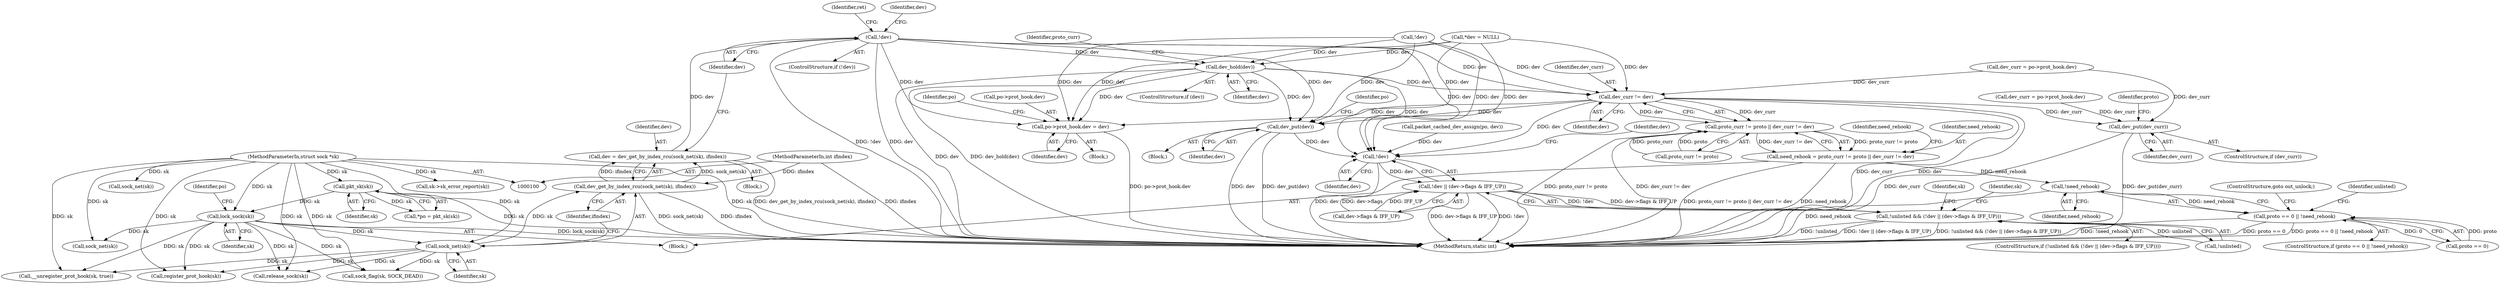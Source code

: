 digraph "0_linux_4971613c1639d8e5f102c4e797c3bf8f83a5a69e@pointer" {
"1000170" [label="(Call,!dev)"];
"1000163" [label="(Call,dev = dev_get_by_index_rcu(sock_net(sk), ifindex))"];
"1000165" [label="(Call,dev_get_by_index_rcu(sock_net(sk), ifindex))"];
"1000166" [label="(Call,sock_net(sk))"];
"1000133" [label="(Call,lock_sock(sk))"];
"1000109" [label="(Call,pkt_sk(sk))"];
"1000101" [label="(MethodParameterIn,struct sock *sk)"];
"1000103" [label="(MethodParameterIn,int ifindex)"];
"1000180" [label="(Call,dev_hold(dev))"];
"1000202" [label="(Call,dev_curr != dev)"];
"1000198" [label="(Call,proto_curr != proto || dev_curr != dev)"];
"1000196" [label="(Call,need_rehook = proto_curr != proto || dev_curr != dev)"];
"1000300" [label="(Call,!need_rehook)"];
"1000296" [label="(Call,proto == 0 || !need_rehook)"];
"1000252" [label="(Call,dev_put(dev))"];
"1000308" [label="(Call,!dev)"];
"1000307" [label="(Call,!dev || (dev->flags & IFF_UP))"];
"1000304" [label="(Call,!unlisted && (!dev || (dev->flags & IFF_UP)))"];
"1000271" [label="(Call,po->prot_hook.dev = dev)"];
"1000293" [label="(Call,dev_put(dev_curr))"];
"1000133" [label="(Call,lock_sock(sk))"];
"1000204" [label="(Identifier,dev)"];
"1000294" [label="(Identifier,dev_curr)"];
"1000330" [label="(Call,sk->sk_error_report(sk))"];
"1000288" [label="(Call,packet_cached_dev_assign(po, dev))"];
"1000280" [label="(Identifier,po)"];
"1000291" [label="(ControlStructure,if (dev_curr))"];
"1000310" [label="(Call,dev->flags & IFF_UP)"];
"1000168" [label="(Identifier,ifindex)"];
"1000277" [label="(Identifier,dev)"];
"1000218" [label="(Call,dev_curr = po->prot_hook.dev)"];
"1000134" [label="(Identifier,sk)"];
"1000252" [label="(Call,dev_put(dev))"];
"1000309" [label="(Identifier,dev)"];
"1000343" [label="(MethodReturn,static int)"];
"1000203" [label="(Identifier,dev_curr)"];
"1000296" [label="(Call,proto == 0 || !need_rehook)"];
"1000295" [label="(ControlStructure,if (proto == 0 || !need_rehook))"];
"1000166" [label="(Call,sock_net(sk))"];
"1000115" [label="(Call,*dev = NULL)"];
"1000253" [label="(Identifier,dev)"];
"1000164" [label="(Identifier,dev)"];
"1000174" [label="(Identifier,ret)"];
"1000257" [label="(Identifier,po)"];
"1000198" [label="(Call,proto_curr != proto || dev_curr != dev)"];
"1000251" [label="(Block,)"];
"1000105" [label="(Block,)"];
"1000162" [label="(Block,)"];
"1000110" [label="(Identifier,sk)"];
"1000272" [label="(Call,po->prot_hook.dev)"];
"1000171" [label="(Identifier,dev)"];
"1000327" [label="(Call,sock_flag(sk, SOCK_DEAD))"];
"1000214" [label="(Call,__unregister_prot_hook(sk, true))"];
"1000138" [label="(Identifier,po)"];
"1000183" [label="(Identifier,proto_curr)"];
"1000197" [label="(Identifier,need_rehook)"];
"1000178" [label="(ControlStructure,if (dev))"];
"1000199" [label="(Call,proto_curr != proto)"];
"1000302" [label="(ControlStructure,goto out_unlock;)"];
"1000189" [label="(Call,dev_curr = po->prot_hook.dev)"];
"1000107" [label="(Call,*po = pkt_sk(sk))"];
"1000170" [label="(Call,!dev)"];
"1000103" [label="(MethodParameterIn,int ifindex)"];
"1000301" [label="(Identifier,need_rehook)"];
"1000101" [label="(MethodParameterIn,struct sock *sk)"];
"1000231" [label="(Call,sock_net(sk))"];
"1000306" [label="(Identifier,unlisted)"];
"1000206" [label="(Identifier,need_rehook)"];
"1000196" [label="(Call,need_rehook = proto_curr != proto || dev_curr != dev)"];
"1000298" [label="(Identifier,proto)"];
"1000271" [label="(Call,po->prot_hook.dev = dev)"];
"1000163" [label="(Call,dev = dev_get_by_index_rcu(sock_net(sk), ifindex))"];
"1000180" [label="(Call,dev_hold(dev))"];
"1000297" [label="(Call,proto == 0)"];
"1000300" [label="(Call,!need_rehook)"];
"1000109" [label="(Call,pkt_sk(sk))"];
"1000293" [label="(Call,dev_put(dev_curr))"];
"1000312" [label="(Identifier,dev)"];
"1000304" [label="(Call,!unlisted && (!dev || (dev->flags & IFF_UP)))"];
"1000303" [label="(ControlStructure,if (!unlisted && (!dev || (dev->flags & IFF_UP))))"];
"1000317" [label="(Identifier,sk)"];
"1000308" [label="(Call,!dev)"];
"1000305" [label="(Call,!unlisted)"];
"1000147" [label="(Call,sock_net(sk))"];
"1000179" [label="(Identifier,dev)"];
"1000307" [label="(Call,!dev || (dev->flags & IFF_UP))"];
"1000202" [label="(Call,dev_curr != dev)"];
"1000316" [label="(Call,register_prot_hook(sk))"];
"1000167" [label="(Identifier,sk)"];
"1000339" [label="(Call,release_sock(sk))"];
"1000181" [label="(Identifier,dev)"];
"1000322" [label="(Identifier,sk)"];
"1000151" [label="(Call,!dev)"];
"1000169" [label="(ControlStructure,if (!dev))"];
"1000270" [label="(Block,)"];
"1000165" [label="(Call,dev_get_by_index_rcu(sock_net(sk), ifindex))"];
"1000170" -> "1000169"  [label="AST: "];
"1000170" -> "1000171"  [label="CFG: "];
"1000171" -> "1000170"  [label="AST: "];
"1000174" -> "1000170"  [label="CFG: "];
"1000179" -> "1000170"  [label="CFG: "];
"1000170" -> "1000343"  [label="DDG: !dev"];
"1000170" -> "1000343"  [label="DDG: dev"];
"1000163" -> "1000170"  [label="DDG: dev"];
"1000170" -> "1000180"  [label="DDG: dev"];
"1000170" -> "1000202"  [label="DDG: dev"];
"1000170" -> "1000252"  [label="DDG: dev"];
"1000170" -> "1000271"  [label="DDG: dev"];
"1000170" -> "1000308"  [label="DDG: dev"];
"1000163" -> "1000162"  [label="AST: "];
"1000163" -> "1000165"  [label="CFG: "];
"1000164" -> "1000163"  [label="AST: "];
"1000165" -> "1000163"  [label="AST: "];
"1000171" -> "1000163"  [label="CFG: "];
"1000163" -> "1000343"  [label="DDG: dev_get_by_index_rcu(sock_net(sk), ifindex)"];
"1000165" -> "1000163"  [label="DDG: sock_net(sk)"];
"1000165" -> "1000163"  [label="DDG: ifindex"];
"1000165" -> "1000168"  [label="CFG: "];
"1000166" -> "1000165"  [label="AST: "];
"1000168" -> "1000165"  [label="AST: "];
"1000165" -> "1000343"  [label="DDG: ifindex"];
"1000165" -> "1000343"  [label="DDG: sock_net(sk)"];
"1000166" -> "1000165"  [label="DDG: sk"];
"1000103" -> "1000165"  [label="DDG: ifindex"];
"1000166" -> "1000167"  [label="CFG: "];
"1000167" -> "1000166"  [label="AST: "];
"1000168" -> "1000166"  [label="CFG: "];
"1000133" -> "1000166"  [label="DDG: sk"];
"1000101" -> "1000166"  [label="DDG: sk"];
"1000166" -> "1000214"  [label="DDG: sk"];
"1000166" -> "1000316"  [label="DDG: sk"];
"1000166" -> "1000327"  [label="DDG: sk"];
"1000166" -> "1000339"  [label="DDG: sk"];
"1000133" -> "1000105"  [label="AST: "];
"1000133" -> "1000134"  [label="CFG: "];
"1000134" -> "1000133"  [label="AST: "];
"1000138" -> "1000133"  [label="CFG: "];
"1000133" -> "1000343"  [label="DDG: lock_sock(sk)"];
"1000109" -> "1000133"  [label="DDG: sk"];
"1000101" -> "1000133"  [label="DDG: sk"];
"1000133" -> "1000147"  [label="DDG: sk"];
"1000133" -> "1000214"  [label="DDG: sk"];
"1000133" -> "1000316"  [label="DDG: sk"];
"1000133" -> "1000327"  [label="DDG: sk"];
"1000133" -> "1000339"  [label="DDG: sk"];
"1000109" -> "1000107"  [label="AST: "];
"1000109" -> "1000110"  [label="CFG: "];
"1000110" -> "1000109"  [label="AST: "];
"1000107" -> "1000109"  [label="CFG: "];
"1000109" -> "1000343"  [label="DDG: sk"];
"1000109" -> "1000107"  [label="DDG: sk"];
"1000101" -> "1000109"  [label="DDG: sk"];
"1000101" -> "1000100"  [label="AST: "];
"1000101" -> "1000343"  [label="DDG: sk"];
"1000101" -> "1000147"  [label="DDG: sk"];
"1000101" -> "1000214"  [label="DDG: sk"];
"1000101" -> "1000231"  [label="DDG: sk"];
"1000101" -> "1000316"  [label="DDG: sk"];
"1000101" -> "1000327"  [label="DDG: sk"];
"1000101" -> "1000330"  [label="DDG: sk"];
"1000101" -> "1000339"  [label="DDG: sk"];
"1000103" -> "1000100"  [label="AST: "];
"1000103" -> "1000343"  [label="DDG: ifindex"];
"1000180" -> "1000178"  [label="AST: "];
"1000180" -> "1000181"  [label="CFG: "];
"1000181" -> "1000180"  [label="AST: "];
"1000183" -> "1000180"  [label="CFG: "];
"1000180" -> "1000343"  [label="DDG: dev"];
"1000180" -> "1000343"  [label="DDG: dev_hold(dev)"];
"1000151" -> "1000180"  [label="DDG: dev"];
"1000115" -> "1000180"  [label="DDG: dev"];
"1000180" -> "1000202"  [label="DDG: dev"];
"1000180" -> "1000252"  [label="DDG: dev"];
"1000180" -> "1000271"  [label="DDG: dev"];
"1000180" -> "1000308"  [label="DDG: dev"];
"1000202" -> "1000198"  [label="AST: "];
"1000202" -> "1000204"  [label="CFG: "];
"1000203" -> "1000202"  [label="AST: "];
"1000204" -> "1000202"  [label="AST: "];
"1000198" -> "1000202"  [label="CFG: "];
"1000202" -> "1000343"  [label="DDG: dev_curr"];
"1000202" -> "1000343"  [label="DDG: dev"];
"1000202" -> "1000198"  [label="DDG: dev_curr"];
"1000202" -> "1000198"  [label="DDG: dev"];
"1000189" -> "1000202"  [label="DDG: dev_curr"];
"1000151" -> "1000202"  [label="DDG: dev"];
"1000115" -> "1000202"  [label="DDG: dev"];
"1000202" -> "1000252"  [label="DDG: dev"];
"1000202" -> "1000271"  [label="DDG: dev"];
"1000202" -> "1000293"  [label="DDG: dev_curr"];
"1000202" -> "1000308"  [label="DDG: dev"];
"1000198" -> "1000196"  [label="AST: "];
"1000198" -> "1000199"  [label="CFG: "];
"1000199" -> "1000198"  [label="AST: "];
"1000196" -> "1000198"  [label="CFG: "];
"1000198" -> "1000343"  [label="DDG: proto_curr != proto"];
"1000198" -> "1000343"  [label="DDG: dev_curr != dev"];
"1000198" -> "1000196"  [label="DDG: proto_curr != proto"];
"1000198" -> "1000196"  [label="DDG: dev_curr != dev"];
"1000199" -> "1000198"  [label="DDG: proto_curr"];
"1000199" -> "1000198"  [label="DDG: proto"];
"1000196" -> "1000105"  [label="AST: "];
"1000197" -> "1000196"  [label="AST: "];
"1000206" -> "1000196"  [label="CFG: "];
"1000196" -> "1000343"  [label="DDG: need_rehook"];
"1000196" -> "1000343"  [label="DDG: proto_curr != proto || dev_curr != dev"];
"1000196" -> "1000300"  [label="DDG: need_rehook"];
"1000300" -> "1000296"  [label="AST: "];
"1000300" -> "1000301"  [label="CFG: "];
"1000301" -> "1000300"  [label="AST: "];
"1000296" -> "1000300"  [label="CFG: "];
"1000300" -> "1000343"  [label="DDG: need_rehook"];
"1000300" -> "1000296"  [label="DDG: need_rehook"];
"1000296" -> "1000295"  [label="AST: "];
"1000296" -> "1000297"  [label="CFG: "];
"1000297" -> "1000296"  [label="AST: "];
"1000302" -> "1000296"  [label="CFG: "];
"1000306" -> "1000296"  [label="CFG: "];
"1000296" -> "1000343"  [label="DDG: proto == 0 || !need_rehook"];
"1000296" -> "1000343"  [label="DDG: !need_rehook"];
"1000296" -> "1000343"  [label="DDG: proto == 0"];
"1000297" -> "1000296"  [label="DDG: proto"];
"1000297" -> "1000296"  [label="DDG: 0"];
"1000252" -> "1000251"  [label="AST: "];
"1000252" -> "1000253"  [label="CFG: "];
"1000253" -> "1000252"  [label="AST: "];
"1000257" -> "1000252"  [label="CFG: "];
"1000252" -> "1000343"  [label="DDG: dev"];
"1000252" -> "1000343"  [label="DDG: dev_put(dev)"];
"1000151" -> "1000252"  [label="DDG: dev"];
"1000115" -> "1000252"  [label="DDG: dev"];
"1000252" -> "1000308"  [label="DDG: dev"];
"1000308" -> "1000307"  [label="AST: "];
"1000308" -> "1000309"  [label="CFG: "];
"1000309" -> "1000308"  [label="AST: "];
"1000312" -> "1000308"  [label="CFG: "];
"1000307" -> "1000308"  [label="CFG: "];
"1000308" -> "1000343"  [label="DDG: dev"];
"1000308" -> "1000307"  [label="DDG: dev"];
"1000151" -> "1000308"  [label="DDG: dev"];
"1000115" -> "1000308"  [label="DDG: dev"];
"1000288" -> "1000308"  [label="DDG: dev"];
"1000307" -> "1000304"  [label="AST: "];
"1000307" -> "1000310"  [label="CFG: "];
"1000310" -> "1000307"  [label="AST: "];
"1000304" -> "1000307"  [label="CFG: "];
"1000307" -> "1000343"  [label="DDG: dev->flags & IFF_UP"];
"1000307" -> "1000343"  [label="DDG: !dev"];
"1000307" -> "1000304"  [label="DDG: !dev"];
"1000307" -> "1000304"  [label="DDG: dev->flags & IFF_UP"];
"1000310" -> "1000307"  [label="DDG: dev->flags"];
"1000310" -> "1000307"  [label="DDG: IFF_UP"];
"1000304" -> "1000303"  [label="AST: "];
"1000304" -> "1000305"  [label="CFG: "];
"1000305" -> "1000304"  [label="AST: "];
"1000317" -> "1000304"  [label="CFG: "];
"1000322" -> "1000304"  [label="CFG: "];
"1000304" -> "1000343"  [label="DDG: !unlisted && (!dev || (dev->flags & IFF_UP))"];
"1000304" -> "1000343"  [label="DDG: !unlisted"];
"1000304" -> "1000343"  [label="DDG: !dev || (dev->flags & IFF_UP)"];
"1000305" -> "1000304"  [label="DDG: unlisted"];
"1000271" -> "1000270"  [label="AST: "];
"1000271" -> "1000277"  [label="CFG: "];
"1000272" -> "1000271"  [label="AST: "];
"1000277" -> "1000271"  [label="AST: "];
"1000280" -> "1000271"  [label="CFG: "];
"1000271" -> "1000343"  [label="DDG: po->prot_hook.dev"];
"1000151" -> "1000271"  [label="DDG: dev"];
"1000115" -> "1000271"  [label="DDG: dev"];
"1000293" -> "1000291"  [label="AST: "];
"1000293" -> "1000294"  [label="CFG: "];
"1000294" -> "1000293"  [label="AST: "];
"1000298" -> "1000293"  [label="CFG: "];
"1000293" -> "1000343"  [label="DDG: dev_curr"];
"1000293" -> "1000343"  [label="DDG: dev_put(dev_curr)"];
"1000189" -> "1000293"  [label="DDG: dev_curr"];
"1000218" -> "1000293"  [label="DDG: dev_curr"];
}
